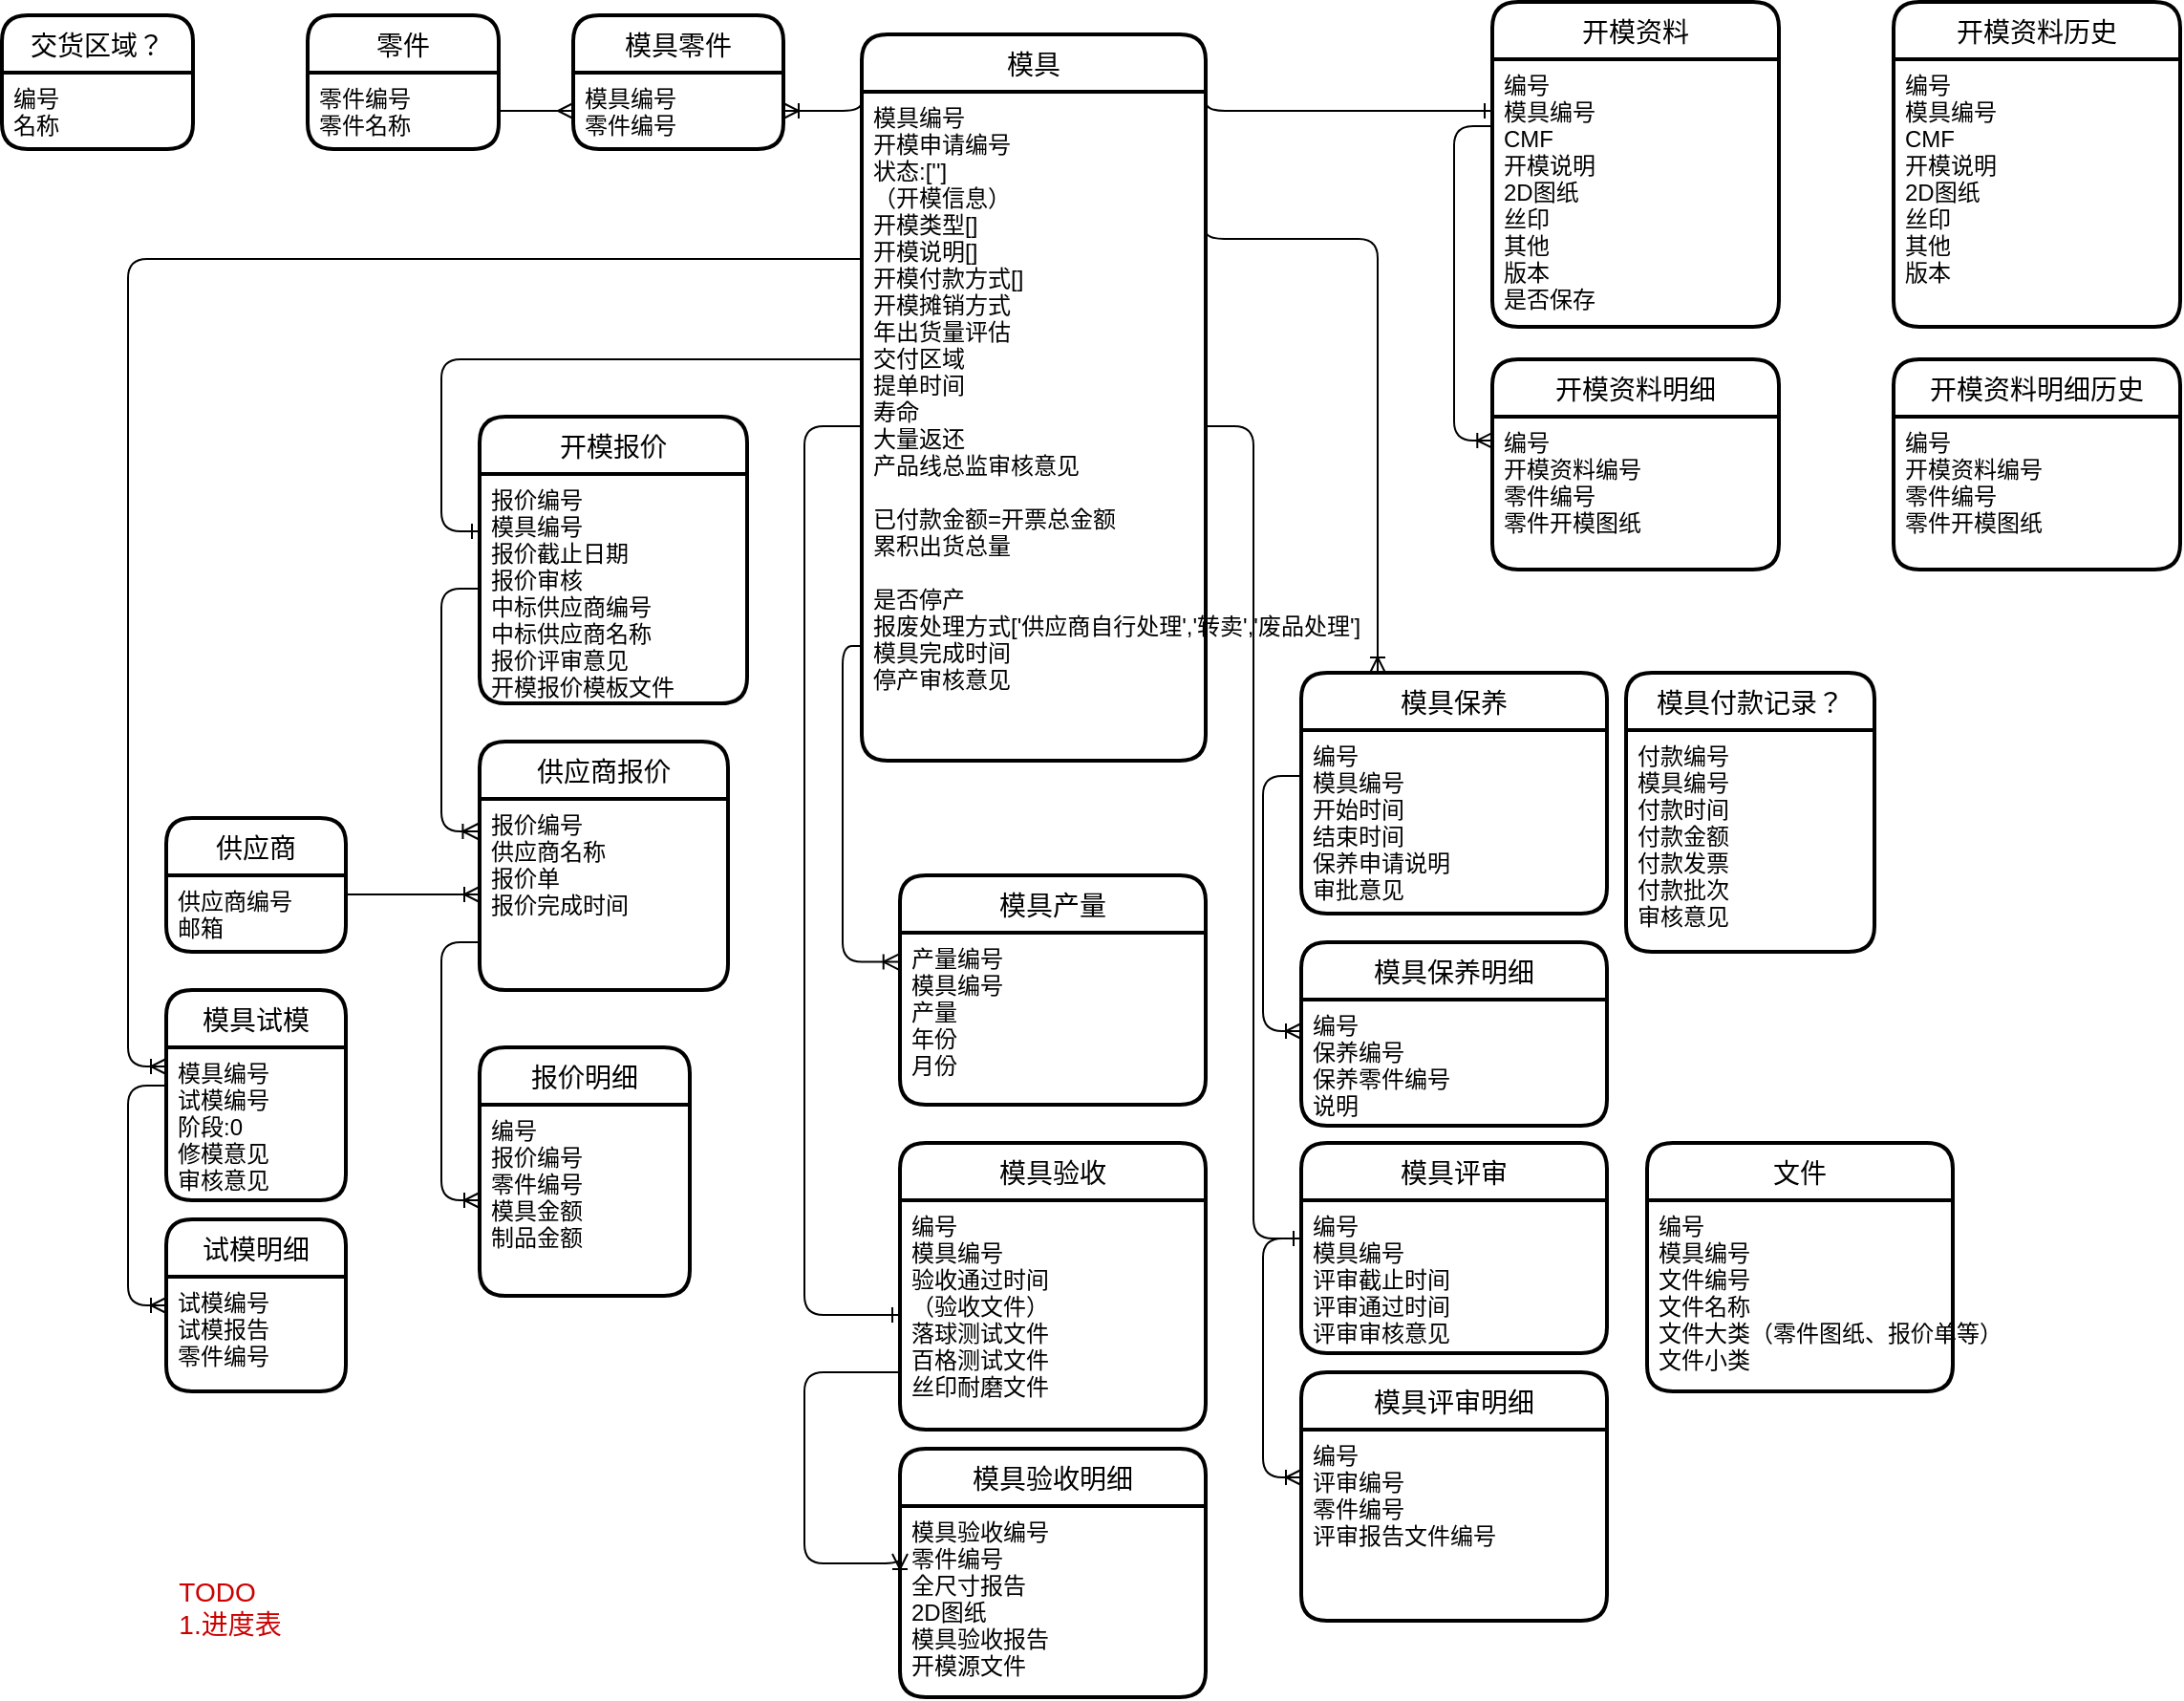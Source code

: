 <mxfile version="12.9.5" type="github">
  <diagram id="NsPrAINzQS3ARWFUSx2h" name="类图">
    <mxGraphModel dx="591" dy="331" grid="1" gridSize="10" guides="1" tooltips="1" connect="1" arrows="1" fold="1" page="1" pageScale="1" pageWidth="827" pageHeight="1169" math="0" shadow="0">
      <root>
        <mxCell id="0" />
        <mxCell id="1" parent="0" />
        <mxCell id="4ZtbwT0k7VQaQEq-_F7P-45" value="" style="edgeStyle=orthogonalEdgeStyle;fontSize=12;html=1;endArrow=none;startArrow=ERoneToMany;startFill=0;endFill=0;entryX=0;entryY=0.5;entryDx=0;entryDy=0;exitX=-0.006;exitY=0.17;exitDx=0;exitDy=0;exitPerimeter=0;" parent="1" source="4ZtbwT0k7VQaQEq-_F7P-41" target="4ZtbwT0k7VQaQEq-_F7P-38" edge="1">
          <mxGeometry width="100" height="100" relative="1" as="geometry">
            <mxPoint x="300" y="443" as="sourcePoint" />
            <mxPoint x="250" y="240" as="targetPoint" />
            <Array as="points">
              <mxPoint x="290" y="437" />
              <mxPoint x="290" y="310" />
            </Array>
          </mxGeometry>
        </mxCell>
        <mxCell id="4ZtbwT0k7VQaQEq-_F7P-37" value="开模报价" style="swimlane;childLayout=stackLayout;horizontal=1;startSize=30;horizontalStack=0;rounded=1;fontSize=14;fontStyle=0;strokeWidth=2;resizeParent=0;resizeLast=1;shadow=0;dashed=0;align=center;" parent="1" vertex="1">
          <mxGeometry x="310" y="220" width="140" height="150" as="geometry">
            <mxRectangle x="310" y="220" width="90" height="30" as="alternateBounds" />
          </mxGeometry>
        </mxCell>
        <mxCell id="4ZtbwT0k7VQaQEq-_F7P-38" value="报价编号&#xa;模具编号&#xa;报价截止日期&#xa;报价审核&#xa;中标供应商编号&#xa;中标供应商名称&#xa;报价评审意见&#xa;开模报价模板文件" style="align=left;strokeColor=none;fillColor=none;spacingLeft=4;fontSize=12;verticalAlign=top;resizable=0;rotatable=0;part=1;" parent="4ZtbwT0k7VQaQEq-_F7P-37" vertex="1">
          <mxGeometry y="30" width="140" height="120" as="geometry" />
        </mxCell>
        <mxCell id="phaZ8rM3X3tsjUS_MmY6-9" style="edgeStyle=orthogonalEdgeStyle;rounded=1;orthogonalLoop=1;jettySize=auto;html=1;startArrow=none;startFill=0;endArrow=ERoneToMany;endFill=0;elbow=vertical;strokeColor=#000000;entryX=-0.004;entryY=0.17;entryDx=0;entryDy=0;entryPerimeter=0;" edge="1" parent="1" source="4ZtbwT0k7VQaQEq-_F7P-36" target="4ZtbwT0k7VQaQEq-_F7P-68">
          <mxGeometry relative="1" as="geometry">
            <mxPoint x="529" y="270" as="sourcePoint" />
            <mxPoint x="520" y="430" as="targetPoint" />
            <Array as="points">
              <mxPoint x="500" y="340" />
              <mxPoint x="500" y="505" />
            </Array>
          </mxGeometry>
        </mxCell>
        <mxCell id="phaZ8rM3X3tsjUS_MmY6-15" style="edgeStyle=orthogonalEdgeStyle;rounded=1;orthogonalLoop=1;jettySize=auto;html=1;exitX=1;exitY=0.25;exitDx=0;exitDy=0;entryX=0;entryY=0.5;entryDx=0;entryDy=0;startArrow=none;startFill=0;endArrow=ERoneToMany;endFill=0;strokeColor=#000000;" edge="1" parent="1" source="phaZ8rM3X3tsjUS_MmY6-7" target="4ZtbwT0k7VQaQEq-_F7P-41">
          <mxGeometry relative="1" as="geometry" />
        </mxCell>
        <mxCell id="phaZ8rM3X3tsjUS_MmY6-18" style="edgeStyle=orthogonalEdgeStyle;rounded=1;orthogonalLoop=1;jettySize=auto;html=1;exitX=0.998;exitY=0.19;exitDx=0;exitDy=0;startArrow=none;startFill=0;endArrow=ERoneToMany;endFill=0;strokeColor=#000000;exitPerimeter=0;entryX=0.25;entryY=0;entryDx=0;entryDy=0;" edge="1" parent="1" source="4ZtbwT0k7VQaQEq-_F7P-36" target="phaZ8rM3X3tsjUS_MmY6-16">
          <mxGeometry relative="1" as="geometry">
            <mxPoint x="870" y="330" as="targetPoint" />
            <Array as="points">
              <mxPoint x="780" y="127" />
            </Array>
          </mxGeometry>
        </mxCell>
        <mxCell id="phaZ8rM3X3tsjUS_MmY6-39" style="edgeStyle=orthogonalEdgeStyle;rounded=1;orthogonalLoop=1;jettySize=auto;html=1;exitX=0;exitY=0.25;exitDx=0;exitDy=0;entryX=0;entryY=0.25;entryDx=0;entryDy=0;startArrow=none;startFill=0;endArrow=ERoneToMany;endFill=0;strokeColor=#000000;" edge="1" parent="1" source="phaZ8rM3X3tsjUS_MmY6-22" target="phaZ8rM3X3tsjUS_MmY6-26">
          <mxGeometry relative="1" as="geometry" />
        </mxCell>
        <mxCell id="phaZ8rM3X3tsjUS_MmY6-108" value="开模资料明细历史" style="swimlane;childLayout=stackLayout;horizontal=1;startSize=30;horizontalStack=0;rounded=1;fontSize=14;fontStyle=0;strokeWidth=2;resizeParent=0;resizeLast=1;shadow=0;dashed=0;align=center;" vertex="1" parent="1">
          <mxGeometry x="1050" y="190" width="150" height="110" as="geometry">
            <mxRectangle x="115" y="555" width="90" height="30" as="alternateBounds" />
          </mxGeometry>
        </mxCell>
        <mxCell id="phaZ8rM3X3tsjUS_MmY6-109" value="编号&#xa;开模资料编号&#xa;零件编号&#xa;零件开模图纸&#xa;&#xa;&#xa;" style="align=left;strokeColor=none;fillColor=none;spacingLeft=4;fontSize=12;verticalAlign=top;resizable=0;rotatable=0;part=1;" vertex="1" parent="phaZ8rM3X3tsjUS_MmY6-108">
          <mxGeometry y="30" width="150" height="80" as="geometry" />
        </mxCell>
        <mxCell id="phaZ8rM3X3tsjUS_MmY6-48" value="模具验收" style="swimlane;childLayout=stackLayout;horizontal=1;startSize=30;horizontalStack=0;rounded=1;fontSize=14;fontStyle=0;strokeWidth=2;resizeParent=0;resizeLast=1;shadow=0;dashed=0;align=center;" vertex="1" parent="1">
          <mxGeometry x="530" y="600" width="160" height="150" as="geometry">
            <mxRectangle x="530" y="600" width="90" height="30" as="alternateBounds" />
          </mxGeometry>
        </mxCell>
        <mxCell id="phaZ8rM3X3tsjUS_MmY6-49" value="编号&#xa;模具编号&#xa;验收通过时间&#xa;（验收文件）&#xa;落球测试文件&#xa;百格测试文件&#xa;丝印耐磨文件&#xa;" style="align=left;strokeColor=none;fillColor=none;spacingLeft=4;fontSize=12;verticalAlign=top;resizable=0;rotatable=0;part=1;" vertex="1" parent="phaZ8rM3X3tsjUS_MmY6-48">
          <mxGeometry y="30" width="160" height="120" as="geometry" />
        </mxCell>
        <mxCell id="phaZ8rM3X3tsjUS_MmY6-50" style="edgeStyle=orthogonalEdgeStyle;rounded=1;orthogonalLoop=1;jettySize=auto;html=1;exitX=0;exitY=0.5;exitDx=0;exitDy=0;entryX=0;entryY=0.5;entryDx=0;entryDy=0;startArrow=none;startFill=0;endArrow=ERone;endFill=0;strokeColor=#000000;fontColor=#BBBBBB;" edge="1" parent="1" source="4ZtbwT0k7VQaQEq-_F7P-36" target="phaZ8rM3X3tsjUS_MmY6-49">
          <mxGeometry relative="1" as="geometry">
            <Array as="points">
              <mxPoint x="480" y="225" />
              <mxPoint x="480" y="690" />
            </Array>
          </mxGeometry>
        </mxCell>
        <mxCell id="phaZ8rM3X3tsjUS_MmY6-54" style="edgeStyle=orthogonalEdgeStyle;rounded=1;orthogonalLoop=1;jettySize=auto;html=1;exitX=0;exitY=0.75;exitDx=0;exitDy=0;entryX=0;entryY=0.25;entryDx=0;entryDy=0;startArrow=none;startFill=0;endArrow=ERoneToMany;endFill=0;strokeColor=#000000;fontColor=#BBBBBB;" edge="1" parent="1" source="phaZ8rM3X3tsjUS_MmY6-49" target="phaZ8rM3X3tsjUS_MmY6-53">
          <mxGeometry relative="1" as="geometry">
            <Array as="points">
              <mxPoint x="480" y="720" />
              <mxPoint x="480" y="820" />
            </Array>
          </mxGeometry>
        </mxCell>
        <mxCell id="phaZ8rM3X3tsjUS_MmY6-63" style="edgeStyle=orthogonalEdgeStyle;rounded=1;orthogonalLoop=1;jettySize=auto;html=1;exitX=0;exitY=0.25;exitDx=0;exitDy=0;entryX=0;entryY=0.25;entryDx=0;entryDy=0;startArrow=none;startFill=0;endArrow=ERoneToMany;endFill=0;strokeColor=#000000;fontColor=#BBBBBB;" edge="1" parent="1" source="phaZ8rM3X3tsjUS_MmY6-60" target="phaZ8rM3X3tsjUS_MmY6-62">
          <mxGeometry relative="1" as="geometry" />
        </mxCell>
        <mxCell id="phaZ8rM3X3tsjUS_MmY6-64" style="edgeStyle=orthogonalEdgeStyle;rounded=1;orthogonalLoop=1;jettySize=auto;html=1;exitX=1;exitY=0.5;exitDx=0;exitDy=0;entryX=0;entryY=0.25;entryDx=0;entryDy=0;startArrow=none;startFill=0;endArrow=ERone;endFill=0;strokeColor=#000000;fontColor=#BBBBBB;" edge="1" parent="1" source="4ZtbwT0k7VQaQEq-_F7P-36" target="phaZ8rM3X3tsjUS_MmY6-60">
          <mxGeometry relative="1" as="geometry" />
        </mxCell>
        <mxCell id="phaZ8rM3X3tsjUS_MmY6-45" value="模具付款记录？" style="swimlane;childLayout=stackLayout;horizontal=1;startSize=30;horizontalStack=0;rounded=1;fontSize=14;fontStyle=0;strokeWidth=2;resizeParent=0;resizeLast=1;shadow=0;dashed=0;align=center;" vertex="1" parent="1">
          <mxGeometry x="910" y="354" width="130" height="146" as="geometry">
            <mxRectangle x="740" y="510" width="140" height="30" as="alternateBounds" />
          </mxGeometry>
        </mxCell>
        <mxCell id="phaZ8rM3X3tsjUS_MmY6-46" value="付款编号&#xa;模具编号&#xa;付款时间&#xa;付款金额&#xa;付款发票&#xa;付款批次&#xa;审核意见" style="align=left;strokeColor=none;fillColor=none;spacingLeft=4;fontSize=12;verticalAlign=top;resizable=0;rotatable=0;part=1;" vertex="1" parent="phaZ8rM3X3tsjUS_MmY6-45">
          <mxGeometry y="30" width="130" height="116" as="geometry" />
        </mxCell>
        <mxCell id="phaZ8rM3X3tsjUS_MmY6-61" value="模具评审明细" style="swimlane;childLayout=stackLayout;horizontal=1;startSize=30;horizontalStack=0;rounded=1;fontSize=14;fontStyle=0;strokeWidth=2;resizeParent=0;resizeLast=1;shadow=0;dashed=0;align=center;" vertex="1" parent="1">
          <mxGeometry x="740" y="720" width="160" height="130" as="geometry">
            <mxRectangle x="710" y="600" width="90" height="30" as="alternateBounds" />
          </mxGeometry>
        </mxCell>
        <mxCell id="phaZ8rM3X3tsjUS_MmY6-62" value="编号&#xa;评审编号&#xa;零件编号&#xa;评审报告文件编号&#xa;" style="align=left;strokeColor=none;fillColor=none;spacingLeft=4;fontSize=12;verticalAlign=top;resizable=0;rotatable=0;part=1;" vertex="1" parent="phaZ8rM3X3tsjUS_MmY6-61">
          <mxGeometry y="30" width="160" height="100" as="geometry" />
        </mxCell>
        <mxCell id="phaZ8rM3X3tsjUS_MmY6-79" style="edgeStyle=orthogonalEdgeStyle;rounded=1;orthogonalLoop=1;jettySize=auto;html=1;exitX=1;exitY=0;exitDx=0;exitDy=0;startArrow=none;startFill=0;endArrow=ERone;endFill=0;strokeColor=#000000;fontColor=#BBBBBB;" edge="1" parent="1" source="4ZtbwT0k7VQaQEq-_F7P-36" target="phaZ8rM3X3tsjUS_MmY6-74">
          <mxGeometry relative="1" as="geometry">
            <Array as="points">
              <mxPoint x="755" y="60" />
              <mxPoint x="755" y="60" />
            </Array>
          </mxGeometry>
        </mxCell>
        <mxCell id="phaZ8rM3X3tsjUS_MmY6-74" value="开模资料" style="swimlane;childLayout=stackLayout;horizontal=1;startSize=30;horizontalStack=0;rounded=1;fontSize=14;fontStyle=0;strokeWidth=2;resizeParent=0;resizeLast=1;shadow=0;dashed=0;align=center;" vertex="1" parent="1">
          <mxGeometry x="840" y="3" width="150" height="170" as="geometry">
            <mxRectangle x="115" y="555" width="90" height="30" as="alternateBounds" />
          </mxGeometry>
        </mxCell>
        <mxCell id="phaZ8rM3X3tsjUS_MmY6-75" value="编号&#xa;模具编号&#xa;CMF&#xa;开模说明&#xa;2D图纸&#xa;丝印&#xa;其他&#xa;版本&#xa;是否保存" style="align=left;strokeColor=none;fillColor=none;spacingLeft=4;fontSize=12;verticalAlign=top;resizable=0;rotatable=0;part=1;" vertex="1" parent="phaZ8rM3X3tsjUS_MmY6-74">
          <mxGeometry y="30" width="150" height="140" as="geometry" />
        </mxCell>
        <mxCell id="phaZ8rM3X3tsjUS_MmY6-82" style="edgeStyle=orthogonalEdgeStyle;rounded=1;orthogonalLoop=1;jettySize=auto;html=1;exitX=0;exitY=0.25;exitDx=0;exitDy=0;entryX=0.001;entryY=0.156;entryDx=0;entryDy=0;entryPerimeter=0;startArrow=none;startFill=0;endArrow=ERoneToMany;endFill=0;strokeColor=#000000;fontColor=#BBBBBB;" edge="1" parent="1" source="phaZ8rM3X3tsjUS_MmY6-75" target="phaZ8rM3X3tsjUS_MmY6-70">
          <mxGeometry relative="1" as="geometry" />
        </mxCell>
        <mxCell id="phaZ8rM3X3tsjUS_MmY6-83" style="edgeStyle=orthogonalEdgeStyle;rounded=1;orthogonalLoop=1;jettySize=auto;html=1;exitX=0;exitY=0.4;exitDx=0;exitDy=0;entryX=0;entryY=0.25;entryDx=0;entryDy=0;startArrow=none;startFill=0;endArrow=ERone;endFill=0;strokeColor=#000000;fontColor=#BBBBBB;exitPerimeter=0;" edge="1" parent="1" source="4ZtbwT0k7VQaQEq-_F7P-36" target="4ZtbwT0k7VQaQEq-_F7P-38">
          <mxGeometry relative="1" as="geometry" />
        </mxCell>
        <mxCell id="phaZ8rM3X3tsjUS_MmY6-16" value="模具保养" style="swimlane;childLayout=stackLayout;horizontal=1;startSize=30;horizontalStack=0;rounded=1;fontSize=14;fontStyle=0;strokeWidth=2;resizeParent=0;resizeLast=1;shadow=0;dashed=0;align=center;" vertex="1" parent="1">
          <mxGeometry x="740" y="354" width="160" height="126" as="geometry">
            <mxRectangle x="740" y="360" width="90" height="30" as="alternateBounds" />
          </mxGeometry>
        </mxCell>
        <mxCell id="phaZ8rM3X3tsjUS_MmY6-17" value="编号&#xa;模具编号&#xa;开始时间&#xa;结束时间&#xa;保养申请说明&#xa;审批意见" style="align=left;strokeColor=none;fillColor=none;spacingLeft=4;fontSize=12;verticalAlign=top;resizable=0;rotatable=0;part=1;" vertex="1" parent="phaZ8rM3X3tsjUS_MmY6-16">
          <mxGeometry y="30" width="160" height="96" as="geometry" />
        </mxCell>
        <mxCell id="phaZ8rM3X3tsjUS_MmY6-69" value="开模资料明细" style="swimlane;childLayout=stackLayout;horizontal=1;startSize=30;horizontalStack=0;rounded=1;fontSize=14;fontStyle=0;strokeWidth=2;resizeParent=0;resizeLast=1;shadow=0;dashed=0;align=center;" vertex="1" parent="1">
          <mxGeometry x="840" y="190" width="150" height="110" as="geometry">
            <mxRectangle x="115" y="555" width="90" height="30" as="alternateBounds" />
          </mxGeometry>
        </mxCell>
        <mxCell id="phaZ8rM3X3tsjUS_MmY6-70" value="编号&#xa;开模资料编号&#xa;零件编号&#xa;零件开模图纸&#xa;&#xa;&#xa;" style="align=left;strokeColor=none;fillColor=none;spacingLeft=4;fontSize=12;verticalAlign=top;resizable=0;rotatable=0;part=1;" vertex="1" parent="phaZ8rM3X3tsjUS_MmY6-69">
          <mxGeometry y="30" width="150" height="80" as="geometry" />
        </mxCell>
        <mxCell id="phaZ8rM3X3tsjUS_MmY6-84" style="edgeStyle=orthogonalEdgeStyle;rounded=1;orthogonalLoop=1;jettySize=auto;html=1;exitX=1;exitY=0.5;exitDx=0;exitDy=0;entryX=0;entryY=0.5;entryDx=0;entryDy=0;startArrow=none;startFill=0;endArrow=ERmany;endFill=0;strokeColor=#000000;fontColor=#BBBBBB;" edge="1" parent="1" source="phaZ8rM3X3tsjUS_MmY6-3" target="phaZ8rM3X3tsjUS_MmY6-14">
          <mxGeometry relative="1" as="geometry" />
        </mxCell>
        <mxCell id="phaZ8rM3X3tsjUS_MmY6-13" value="模具零件" style="swimlane;childLayout=stackLayout;horizontal=1;startSize=30;horizontalStack=0;rounded=1;fontSize=14;fontStyle=0;strokeWidth=2;resizeParent=0;resizeLast=1;shadow=0;dashed=0;align=center;" vertex="1" parent="1">
          <mxGeometry x="359" y="10" width="110" height="70" as="geometry">
            <mxRectangle x="320" y="10" width="120" height="30" as="alternateBounds" />
          </mxGeometry>
        </mxCell>
        <mxCell id="phaZ8rM3X3tsjUS_MmY6-14" value="模具编号&#xa;零件编号&#xa;" style="align=left;strokeColor=none;fillColor=none;spacingLeft=4;fontSize=12;verticalAlign=top;resizable=0;rotatable=0;part=1;" vertex="1" parent="phaZ8rM3X3tsjUS_MmY6-13">
          <mxGeometry y="30" width="110" height="40" as="geometry" />
        </mxCell>
        <mxCell id="phaZ8rM3X3tsjUS_MmY6-86" style="edgeStyle=orthogonalEdgeStyle;rounded=1;orthogonalLoop=1;jettySize=auto;html=1;exitX=0;exitY=0;exitDx=0;exitDy=0;startArrow=none;startFill=0;endArrow=ERoneToMany;endFill=0;strokeColor=#000000;fontColor=#BBBBBB;" edge="1" parent="1" source="4ZtbwT0k7VQaQEq-_F7P-36" target="phaZ8rM3X3tsjUS_MmY6-14">
          <mxGeometry relative="1" as="geometry">
            <Array as="points">
              <mxPoint x="510" y="60" />
            </Array>
          </mxGeometry>
        </mxCell>
        <mxCell id="phaZ8rM3X3tsjUS_MmY6-2" value="零件" style="swimlane;childLayout=stackLayout;horizontal=1;startSize=30;horizontalStack=0;rounded=1;fontSize=14;fontStyle=0;strokeWidth=2;resizeParent=0;resizeLast=1;shadow=0;dashed=0;align=center;" vertex="1" parent="1">
          <mxGeometry x="220" y="10" width="100" height="70" as="geometry">
            <mxRectangle x="240" y="40" width="60" height="30" as="alternateBounds" />
          </mxGeometry>
        </mxCell>
        <mxCell id="phaZ8rM3X3tsjUS_MmY6-3" value="零件编号&#xa;零件名称" style="align=left;strokeColor=none;fillColor=none;spacingLeft=4;fontSize=12;verticalAlign=top;resizable=0;rotatable=0;part=1;" vertex="1" parent="phaZ8rM3X3tsjUS_MmY6-2">
          <mxGeometry y="30" width="100" height="40" as="geometry" />
        </mxCell>
        <mxCell id="4ZtbwT0k7VQaQEq-_F7P-35" value="模具" style="swimlane;childLayout=stackLayout;horizontal=1;startSize=30;horizontalStack=0;rounded=1;fontSize=14;fontStyle=0;strokeWidth=2;resizeParent=0;resizeLast=1;shadow=0;dashed=0;align=center;" parent="1" vertex="1">
          <mxGeometry x="510" y="20" width="180" height="380" as="geometry">
            <mxRectangle x="530" y="220" width="60" height="30" as="alternateBounds" />
          </mxGeometry>
        </mxCell>
        <mxCell id="4ZtbwT0k7VQaQEq-_F7P-36" value="模具编号&#xa;开模申请编号&#xa;状态:[&#39;&#39;]&#xa;（开模信息）&#xa;开模类型[]&#xa;开模说明[]&#xa;开模付款方式[]&#xa;开模摊销方式&#xa;年出货量评估&#xa;交付区域&#xa;提单时间&#xa;寿命&#xa;大量返还&#xa;产品线总监审核意见&#xa;&#xa;已付款金额=开票总金额&#xa;累积出货总量&#xa;&#xa;是否停产&#xa;报废处理方式[&#39;供应商自行处理&#39;,&#39;转卖&#39;,&#39;废品处理&#39;]&#xa;模具完成时间&#xa;停产审核意见" style="align=left;strokeColor=none;fillColor=none;spacingLeft=4;fontSize=12;verticalAlign=top;resizable=0;rotatable=0;part=1;" parent="4ZtbwT0k7VQaQEq-_F7P-35" vertex="1">
          <mxGeometry y="30" width="180" height="350" as="geometry" />
        </mxCell>
        <mxCell id="4ZtbwT0k7VQaQEq-_F7P-67" value="模具产量" style="swimlane;childLayout=stackLayout;horizontal=1;startSize=30;horizontalStack=0;rounded=1;fontSize=14;fontStyle=0;strokeWidth=2;resizeParent=0;resizeLast=1;shadow=0;dashed=0;align=center;" parent="1" vertex="1">
          <mxGeometry x="530" y="460" width="160" height="120" as="geometry">
            <mxRectangle x="530" y="510" width="90" height="30" as="alternateBounds" />
          </mxGeometry>
        </mxCell>
        <mxCell id="4ZtbwT0k7VQaQEq-_F7P-68" value="产量编号&#xa;模具编号&#xa;产量&#xa;年份&#xa;月份" style="align=left;strokeColor=none;fillColor=none;spacingLeft=4;fontSize=12;verticalAlign=top;resizable=0;rotatable=0;part=1;" parent="4ZtbwT0k7VQaQEq-_F7P-67" vertex="1">
          <mxGeometry y="30" width="160" height="90" as="geometry" />
        </mxCell>
        <mxCell id="phaZ8rM3X3tsjUS_MmY6-21" value="模具试模" style="swimlane;childLayout=stackLayout;horizontal=1;startSize=30;horizontalStack=0;rounded=1;fontSize=14;fontStyle=0;strokeWidth=2;resizeParent=0;resizeLast=1;shadow=0;dashed=0;align=center;" vertex="1" parent="1">
          <mxGeometry x="146" y="520" width="94" height="110" as="geometry" />
        </mxCell>
        <mxCell id="phaZ8rM3X3tsjUS_MmY6-22" value="模具编号&#xa;试模编号&#xa;阶段:0&#xa;修模意见&#xa;审核意见" style="align=left;strokeColor=none;fillColor=none;spacingLeft=4;fontSize=12;verticalAlign=top;resizable=0;rotatable=0;part=1;" vertex="1" parent="phaZ8rM3X3tsjUS_MmY6-21">
          <mxGeometry y="30" width="94" height="80" as="geometry" />
        </mxCell>
        <mxCell id="phaZ8rM3X3tsjUS_MmY6-92" style="edgeStyle=orthogonalEdgeStyle;rounded=1;orthogonalLoop=1;jettySize=auto;html=1;exitX=0;exitY=0.25;exitDx=0;exitDy=0;entryX=0;entryY=0.125;entryDx=0;entryDy=0;startArrow=none;startFill=0;endArrow=ERoneToMany;endFill=0;strokeColor=#000000;fontColor=#BBBBBB;entryPerimeter=0;" edge="1" parent="1" source="4ZtbwT0k7VQaQEq-_F7P-36" target="phaZ8rM3X3tsjUS_MmY6-22">
          <mxGeometry relative="1" as="geometry" />
        </mxCell>
        <mxCell id="4ZtbwT0k7VQaQEq-_F7P-40" value="供应商报价" style="swimlane;childLayout=stackLayout;horizontal=1;startSize=30;horizontalStack=0;rounded=1;fontSize=14;fontStyle=0;strokeWidth=2;resizeParent=0;resizeLast=1;shadow=0;dashed=0;align=center;" parent="1" vertex="1">
          <mxGeometry x="310" y="390" width="130" height="130" as="geometry">
            <mxRectangle x="320" y="400" width="120" height="30" as="alternateBounds" />
          </mxGeometry>
        </mxCell>
        <mxCell id="4ZtbwT0k7VQaQEq-_F7P-41" value="报价编号&#xa;供应商名称&#xa;报价单&#xa;报价完成时间" style="align=left;strokeColor=none;fillColor=none;spacingLeft=4;fontSize=12;verticalAlign=top;resizable=0;rotatable=0;part=1;" parent="4ZtbwT0k7VQaQEq-_F7P-40" vertex="1">
          <mxGeometry y="30" width="130" height="100" as="geometry" />
        </mxCell>
        <mxCell id="phaZ8rM3X3tsjUS_MmY6-77" value="开模资料历史" style="swimlane;childLayout=stackLayout;horizontal=1;startSize=30;horizontalStack=0;rounded=1;fontSize=14;fontStyle=0;strokeWidth=2;resizeParent=0;resizeLast=1;shadow=0;dashed=0;align=center;" vertex="1" parent="1">
          <mxGeometry x="1050" y="3" width="150" height="170" as="geometry">
            <mxRectangle x="115" y="555" width="90" height="30" as="alternateBounds" />
          </mxGeometry>
        </mxCell>
        <mxCell id="phaZ8rM3X3tsjUS_MmY6-78" value="编号&#xa;模具编号&#xa;CMF&#xa;开模说明&#xa;2D图纸&#xa;丝印&#xa;其他&#xa;版本" style="align=left;strokeColor=none;fillColor=none;spacingLeft=4;fontSize=12;verticalAlign=top;resizable=0;rotatable=0;part=1;" vertex="1" parent="phaZ8rM3X3tsjUS_MmY6-77">
          <mxGeometry y="30" width="150" height="140" as="geometry" />
        </mxCell>
        <mxCell id="phaZ8rM3X3tsjUS_MmY6-99" value="模具保养明细" style="swimlane;childLayout=stackLayout;horizontal=1;startSize=30;horizontalStack=0;rounded=1;fontSize=14;fontStyle=0;strokeWidth=2;resizeParent=0;resizeLast=1;shadow=0;dashed=0;align=center;" vertex="1" parent="1">
          <mxGeometry x="740" y="495" width="160" height="96" as="geometry">
            <mxRectangle x="740" y="360" width="90" height="30" as="alternateBounds" />
          </mxGeometry>
        </mxCell>
        <mxCell id="phaZ8rM3X3tsjUS_MmY6-100" value="编号&#xa;保养编号&#xa;保养零件编号&#xa;说明&#xa;" style="align=left;strokeColor=none;fillColor=none;spacingLeft=4;fontSize=12;verticalAlign=top;resizable=0;rotatable=0;part=1;" vertex="1" parent="phaZ8rM3X3tsjUS_MmY6-99">
          <mxGeometry y="30" width="160" height="66" as="geometry" />
        </mxCell>
        <mxCell id="phaZ8rM3X3tsjUS_MmY6-101" style="edgeStyle=orthogonalEdgeStyle;rounded=1;orthogonalLoop=1;jettySize=auto;html=1;exitX=0;exitY=0.25;exitDx=0;exitDy=0;entryX=0;entryY=0.25;entryDx=0;entryDy=0;startArrow=none;startFill=0;endArrow=ERoneToMany;endFill=0;strokeColor=#000000;fontColor=#BBBBBB;" edge="1" parent="1" source="phaZ8rM3X3tsjUS_MmY6-17" target="phaZ8rM3X3tsjUS_MmY6-100">
          <mxGeometry relative="1" as="geometry" />
        </mxCell>
        <mxCell id="phaZ8rM3X3tsjUS_MmY6-88" value="交货区域？" style="swimlane;childLayout=stackLayout;horizontal=1;startSize=30;horizontalStack=0;rounded=1;fontSize=14;fontStyle=0;strokeWidth=2;resizeParent=0;resizeLast=1;shadow=0;dashed=0;align=center;" vertex="1" parent="1">
          <mxGeometry x="60" y="10" width="100" height="70" as="geometry">
            <mxRectangle x="240" y="40" width="60" height="30" as="alternateBounds" />
          </mxGeometry>
        </mxCell>
        <mxCell id="phaZ8rM3X3tsjUS_MmY6-89" value="编号&#xa;名称" style="align=left;strokeColor=none;fillColor=none;spacingLeft=4;fontSize=12;verticalAlign=top;resizable=0;rotatable=0;part=1;" vertex="1" parent="phaZ8rM3X3tsjUS_MmY6-88">
          <mxGeometry y="30" width="100" height="40" as="geometry" />
        </mxCell>
        <mxCell id="phaZ8rM3X3tsjUS_MmY6-52" value="模具验收明细" style="swimlane;childLayout=stackLayout;horizontal=1;startSize=30;horizontalStack=0;rounded=1;fontSize=14;fontStyle=0;strokeWidth=2;resizeParent=0;resizeLast=1;shadow=0;dashed=0;align=center;" vertex="1" parent="1">
          <mxGeometry x="530" y="760" width="160" height="130" as="geometry">
            <mxRectangle x="530" y="780" width="120" height="30" as="alternateBounds" />
          </mxGeometry>
        </mxCell>
        <mxCell id="phaZ8rM3X3tsjUS_MmY6-53" value="模具验收编号&#xa;零件编号&#xa;全尺寸报告&#xa;2D图纸&#xa;模具验收报告&#xa;开模源文件" style="align=left;strokeColor=none;fillColor=none;spacingLeft=4;fontSize=12;verticalAlign=top;resizable=0;rotatable=0;part=1;" vertex="1" parent="phaZ8rM3X3tsjUS_MmY6-52">
          <mxGeometry y="30" width="160" height="100" as="geometry" />
        </mxCell>
        <mxCell id="phaZ8rM3X3tsjUS_MmY6-6" value="供应商" style="swimlane;childLayout=stackLayout;horizontal=1;startSize=30;horizontalStack=0;rounded=1;fontSize=14;fontStyle=0;strokeWidth=2;resizeParent=0;resizeLast=1;shadow=0;dashed=0;align=center;" vertex="1" parent="1">
          <mxGeometry x="146" y="430" width="94" height="70" as="geometry">
            <mxRectangle x="146" y="440" width="70" height="30" as="alternateBounds" />
          </mxGeometry>
        </mxCell>
        <mxCell id="phaZ8rM3X3tsjUS_MmY6-7" value="供应商编号&#xa;邮箱" style="align=left;strokeColor=none;fillColor=none;spacingLeft=4;fontSize=12;verticalAlign=top;resizable=0;rotatable=0;part=1;" vertex="1" parent="phaZ8rM3X3tsjUS_MmY6-6">
          <mxGeometry y="30" width="94" height="40" as="geometry" />
        </mxCell>
        <mxCell id="phaZ8rM3X3tsjUS_MmY6-94" value="报价明细" style="swimlane;childLayout=stackLayout;horizontal=1;startSize=30;horizontalStack=0;rounded=1;fontSize=14;fontStyle=0;strokeWidth=2;resizeParent=0;resizeLast=1;shadow=0;dashed=0;align=center;" vertex="1" parent="1">
          <mxGeometry x="310" y="550" width="110" height="130" as="geometry" />
        </mxCell>
        <mxCell id="phaZ8rM3X3tsjUS_MmY6-95" value="编号&#xa;报价编号&#xa;零件编号 &#xa;模具金额 &#xa;制品金额" style="align=left;strokeColor=none;fillColor=none;spacingLeft=4;fontSize=12;verticalAlign=top;resizable=0;rotatable=0;part=1;" vertex="1" parent="phaZ8rM3X3tsjUS_MmY6-94">
          <mxGeometry y="30" width="110" height="100" as="geometry" />
        </mxCell>
        <mxCell id="phaZ8rM3X3tsjUS_MmY6-105" style="edgeStyle=orthogonalEdgeStyle;rounded=1;orthogonalLoop=1;jettySize=auto;html=1;exitX=0;exitY=0.75;exitDx=0;exitDy=0;entryX=0;entryY=0.5;entryDx=0;entryDy=0;startArrow=none;startFill=0;endArrow=ERoneToMany;endFill=0;strokeColor=#000000;fontColor=#BBBBBB;" edge="1" parent="1" source="4ZtbwT0k7VQaQEq-_F7P-41" target="phaZ8rM3X3tsjUS_MmY6-95">
          <mxGeometry relative="1" as="geometry" />
        </mxCell>
        <mxCell id="phaZ8rM3X3tsjUS_MmY6-25" value="试模明细" style="swimlane;childLayout=stackLayout;horizontal=1;startSize=30;horizontalStack=0;rounded=1;fontSize=14;fontStyle=0;strokeWidth=2;resizeParent=0;resizeLast=1;shadow=0;dashed=0;align=center;" vertex="1" parent="1">
          <mxGeometry x="146" y="640" width="94" height="90" as="geometry" />
        </mxCell>
        <mxCell id="phaZ8rM3X3tsjUS_MmY6-26" value="试模编号&#xa;试模报告&#xa;零件编号" style="align=left;strokeColor=none;fillColor=none;spacingLeft=4;fontSize=12;verticalAlign=top;resizable=0;rotatable=0;part=1;" vertex="1" parent="phaZ8rM3X3tsjUS_MmY6-25">
          <mxGeometry y="30" width="94" height="60" as="geometry" />
        </mxCell>
        <mxCell id="phaZ8rM3X3tsjUS_MmY6-59" value="模具评审" style="swimlane;childLayout=stackLayout;horizontal=1;startSize=30;horizontalStack=0;rounded=1;fontSize=14;fontStyle=0;strokeWidth=2;resizeParent=0;resizeLast=1;shadow=0;dashed=0;align=center;" vertex="1" parent="1">
          <mxGeometry x="740" y="600" width="160" height="110" as="geometry">
            <mxRectangle x="710" y="600" width="90" height="30" as="alternateBounds" />
          </mxGeometry>
        </mxCell>
        <mxCell id="phaZ8rM3X3tsjUS_MmY6-60" value="编号&#xa;模具编号&#xa;评审截止时间&#xa;评审通过时间&#xa;评审审核意见&#xa;" style="align=left;strokeColor=none;fillColor=none;spacingLeft=4;fontSize=12;verticalAlign=top;resizable=0;rotatable=0;part=1;" vertex="1" parent="phaZ8rM3X3tsjUS_MmY6-59">
          <mxGeometry y="30" width="160" height="80" as="geometry" />
        </mxCell>
        <mxCell id="phaZ8rM3X3tsjUS_MmY6-106" value="文件" style="swimlane;childLayout=stackLayout;horizontal=1;startSize=30;horizontalStack=0;rounded=1;fontSize=14;fontStyle=0;strokeWidth=2;resizeParent=0;resizeLast=1;shadow=0;dashed=0;align=center;" vertex="1" parent="1">
          <mxGeometry x="921" y="600" width="160" height="130" as="geometry">
            <mxRectangle x="710" y="600" width="90" height="30" as="alternateBounds" />
          </mxGeometry>
        </mxCell>
        <mxCell id="phaZ8rM3X3tsjUS_MmY6-107" value="编号&#xa;模具编号&#xa;文件编号&#xa;文件名称&#xa;文件大类（零件图纸、报价单等）&#xa;文件小类&#xa;&#xa;&#xa;" style="align=left;strokeColor=none;fillColor=none;spacingLeft=4;fontSize=12;verticalAlign=top;resizable=0;rotatable=0;part=1;" vertex="1" parent="phaZ8rM3X3tsjUS_MmY6-106">
          <mxGeometry y="30" width="160" height="100" as="geometry" />
        </mxCell>
        <mxCell id="phaZ8rM3X3tsjUS_MmY6-111" value="&lt;div style=&quot;text-align: left&quot;&gt;&lt;span style=&quot;color: rgb(204 , 0 , 0)&quot;&gt;TODO&lt;/span&gt;&lt;/div&gt;&lt;font color=&quot;#cc0000&quot;&gt;&lt;div style=&quot;text-align: left&quot;&gt;&lt;span&gt;1.进度表&lt;/span&gt;&lt;/div&gt;&lt;/font&gt;" style="text;html=1;align=center;verticalAlign=middle;resizable=0;points=[];autosize=1;fontSize=14;fontColor=#BBBBBB;" vertex="1" parent="1">
          <mxGeometry x="144" y="823" width="70" height="40" as="geometry" />
        </mxCell>
      </root>
    </mxGraphModel>
  </diagram>
</mxfile>
